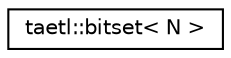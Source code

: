 digraph "Graphical Class Hierarchy"
{
  edge [fontname="Helvetica",fontsize="10",labelfontname="Helvetica",labelfontsize="10"];
  node [fontname="Helvetica",fontsize="10",shape=record];
  rankdir="LR";
  Node0 [label="taetl::bitset\< N \>",height=0.2,width=0.4,color="black", fillcolor="white", style="filled",URL="$classtaetl_1_1bitset.html",tooltip="The class template bitset represents a fixed-size sequence of N bits. Bitsets can be manipulated by s..."];
}
